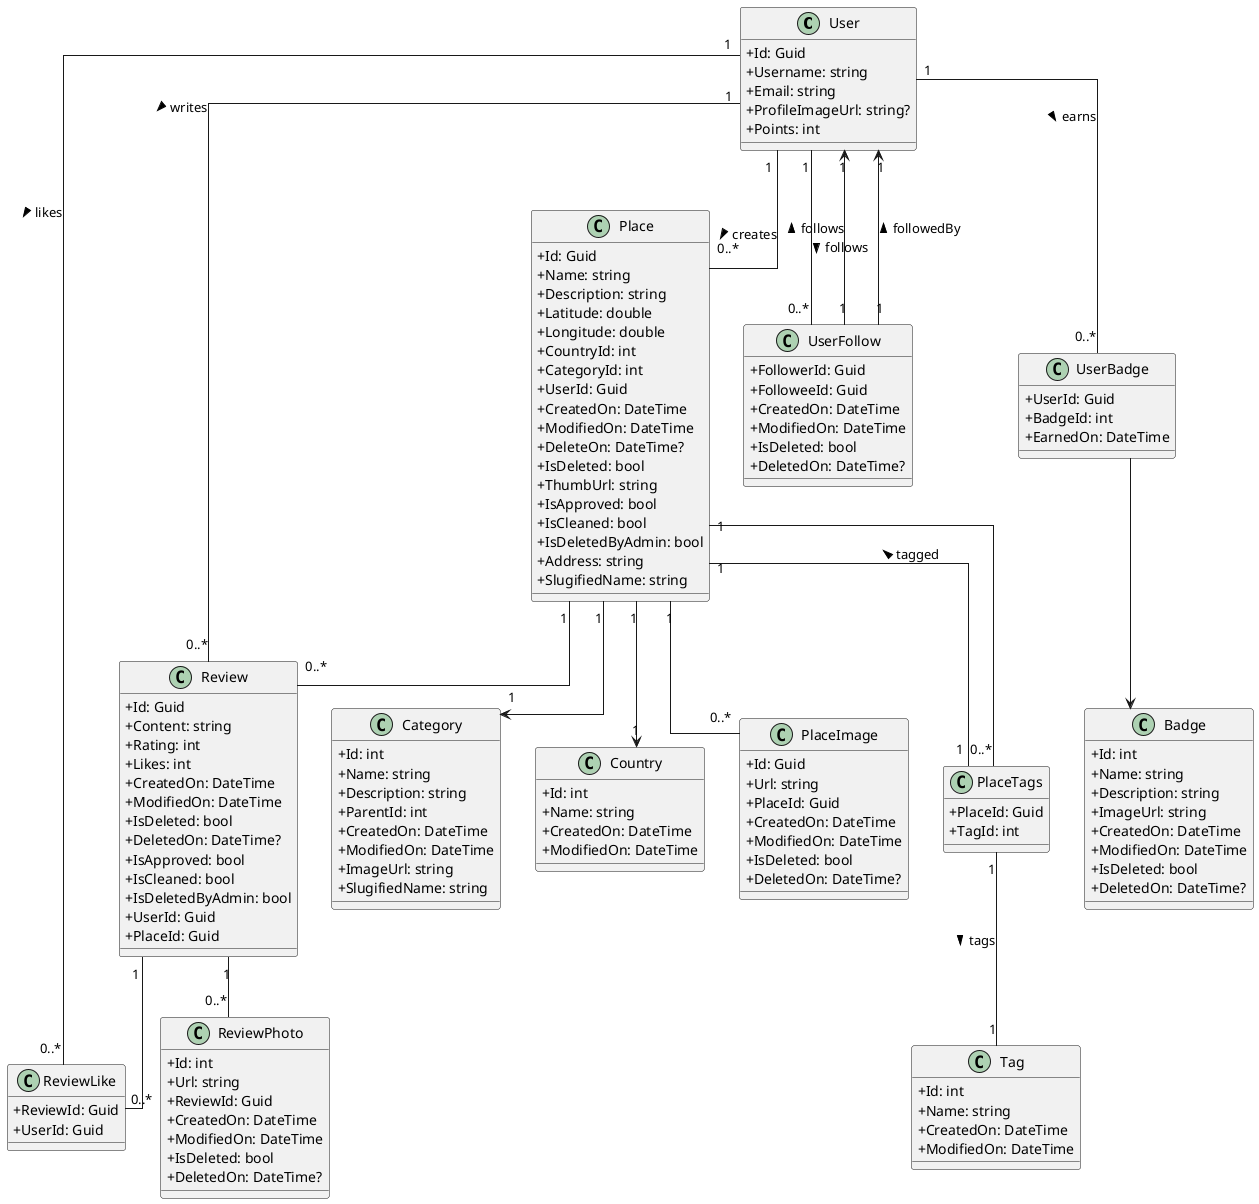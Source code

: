 @startuml Explorify
skinparam classAttributeIconSize 0
skinparam linetype ortho

' === Entity Classes ===

class User {
  +Id: Guid
  +Username: string
  +Email: string
  +ProfileImageUrl: string?
  +Points: int
}

class Place {
  +Id: Guid
  +Name: string
  +Description: string
  +Latitude: double
  +Longitude: double
  +CountryId: int
  +CategoryId: int
  +UserId: Guid
  +CreatedOn: DateTime
  +ModifiedOn: DateTime
  +DeleteOn: DateTime?
  +IsDeleted: bool
  +ThumbUrl: string
  +IsApproved: bool
  +IsCleaned: bool
  +IsDeletedByAdmin: bool
  +Address: string
  +SlugifiedName: string
}

class Review {
  +Id: Guid
  +Content: string
  +Rating: int
  +Likes: int
  +CreatedOn: DateTime
  +ModifiedOn: DateTime
  +IsDeleted: bool
  +DeletedOn: DateTime?
  +IsApproved: bool
  +IsCleaned: bool
  +IsDeletedByAdmin: bool
  +UserId: Guid
  +PlaceId: Guid
}

class ReviewLike {
  +ReviewId: Guid
  +UserId: Guid
}

class ReviewPhoto {
  +Id: int
  +Url: string
  +ReviewId: Guid
  +CreatedOn: DateTime
  +ModifiedOn: DateTime
  +IsDeleted: bool
  +DeletedOn: DateTime?
}

class Category {
  +Id: int
  +Name: string
  +Description: string
  +ParentId: int
  +CreatedOn: DateTime
  +ModifiedOn: DateTime
  +ImageUrl: string
  +SlugifiedName: string
}

class Country {
  +Id: int
  +Name: string
  +CreatedOn: DateTime
  +ModifiedOn: DateTime
}

class PlaceImage {
  +Id: Guid
  +Url: string
  +PlaceId: Guid
  +CreatedOn: DateTime
  +ModifiedOn: DateTime
  +IsDeleted: bool
  +DeletedOn: DateTime?
}

class Tag {
  +Id: int
  +Name: string
  +CreatedOn: DateTime
  +ModifiedOn: DateTime
}

class PlaceTags {
  +PlaceId: Guid
  +TagId: int
}

class UserFollow {
  +FollowerId: Guid
  +FolloweeId: Guid
  +CreatedOn: DateTime
  +ModifiedOn: DateTime
  +IsDeleted: bool
  +DeletedOn: DateTime?
}

class Badge {
  +Id: int
  +Name: string
  +Description: string
  +ImageUrl: string
  +CreatedOn: DateTime
  +ModifiedOn: DateTime
  +IsDeleted: bool
  +DeletedOn: DateTime?
}

class UserBadge {
  +UserId: Guid
  +BadgeId: int
  +EarnedOn: DateTime
}

' === Relationships ===

User "1" -- "0..*" Place : creates >
User "1" -- "0..*" Review : writes >
User "1" -- "0..*" UserBadge : earns >
User "1" -- "0..*" UserFollow : follows >

' User ↔ ReviewLike ↔ Review
User "1" -- "0..*" ReviewLike : likes >
Review "1" -- "0..*" ReviewLike

' Review ↔ ReviewPhoto
Review "1" -- "0..*" ReviewPhoto

Place "1" -- "0..*" PlaceImage
Place "1" -- "0..*" Review
Place "1" -- "0..*" PlaceTags
Place "1" --> "1" Country
Place "1" --> "1" Category

PlaceTags "1" -- "1" Tag : tags >
PlaceTags "1" -- "1" Place : tagged >

UserFollow "1" --> "1" User : follows >
UserFollow "1" --> "1" User : followedBy >

UserBadge --> Badge

@enduml
